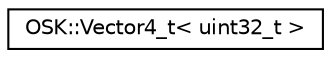digraph "Representación gráfica de la clase"
{
 // INTERACTIVE_SVG=YES
 // LATEX_PDF_SIZE
  edge [fontname="Helvetica",fontsize="10",labelfontname="Helvetica",labelfontsize="10"];
  node [fontname="Helvetica",fontsize="10",shape=record];
  rankdir="LR";
  Node0 [label="OSK::Vector4_t\< uint32_t \>",height=0.2,width=0.4,color="black", fillcolor="white", style="filled",URL="$class_o_s_k_1_1_vector4__t.html",tooltip=" "];
}
